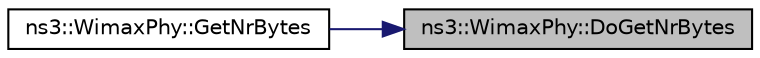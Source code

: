 digraph "ns3::WimaxPhy::DoGetNrBytes"
{
 // LATEX_PDF_SIZE
  edge [fontname="Helvetica",fontsize="10",labelfontname="Helvetica",labelfontsize="10"];
  node [fontname="Helvetica",fontsize="10",shape=record];
  rankdir="RL";
  Node1 [label="ns3::WimaxPhy::DoGetNrBytes",height=0.2,width=0.4,color="black", fillcolor="grey75", style="filled", fontcolor="black",tooltip="Get number of bytes."];
  Node1 -> Node2 [dir="back",color="midnightblue",fontsize="10",style="solid",fontname="Helvetica"];
  Node2 [label="ns3::WimaxPhy::GetNrBytes",height=0.2,width=0.4,color="black", fillcolor="white", style="filled",URL="$classns3_1_1_wimax_phy.html#a1416968b2da4d1dbb33472b91e8b38f4",tooltip="Get the maximum number of bytes that could be carried by symbols symbols using the modulation modulat..."];
}
